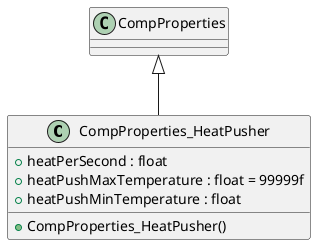 @startuml
class CompProperties_HeatPusher {
    + heatPerSecond : float
    + heatPushMaxTemperature : float = 99999f
    + heatPushMinTemperature : float
    + CompProperties_HeatPusher()
}
CompProperties <|-- CompProperties_HeatPusher
@enduml
